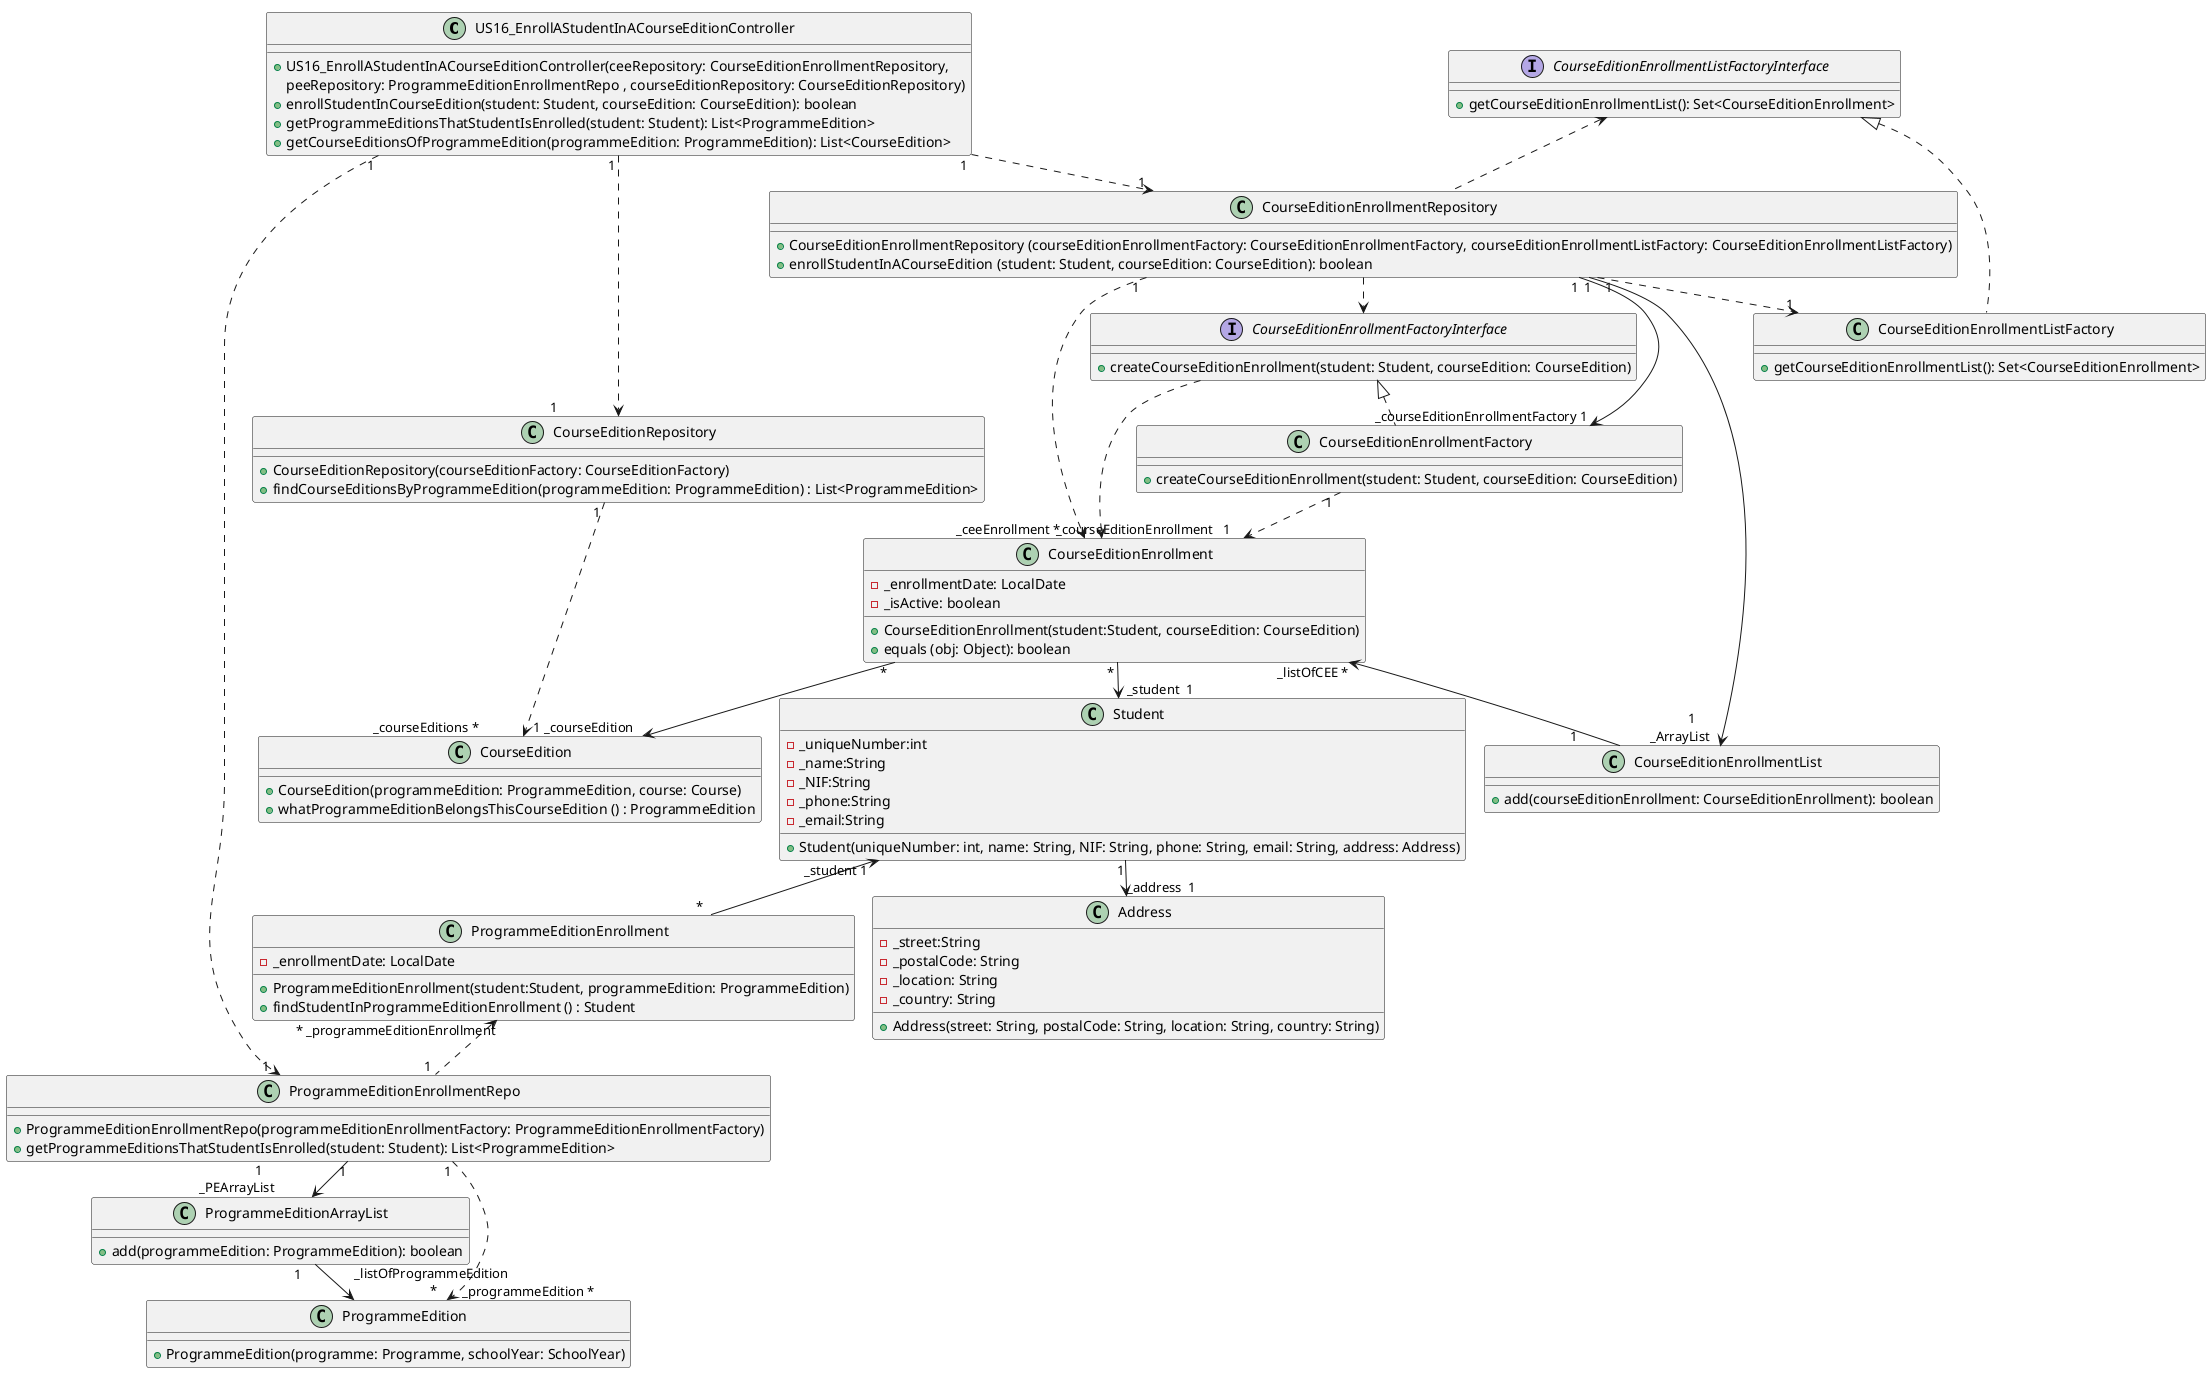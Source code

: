 @startuml
!pragma layout smetana

class US16_EnrollAStudentInACourseEditionController {
    +US16_EnrollAStudentInACourseEditionController(ceeRepository: CourseEditionEnrollmentRepository,
    peeRepository: ProgrammeEditionEnrollmentRepo , courseEditionRepository: CourseEditionRepository)
    +enrollStudentInCourseEdition(student: Student, courseEdition: CourseEdition): boolean
    +getProgrammeEditionsThatStudentIsEnrolled(student: Student): List<ProgrammeEdition>
    +getCourseEditionsOfProgrammeEdition(programmeEdition: ProgrammeEdition): List<CourseEdition>
}

class CourseEditionEnrollmentFactory{
    +createCourseEditionEnrollment(student: Student, courseEdition: CourseEdition)
}

class CourseEditionEnrollment {
    -_enrollmentDate: LocalDate
    - _isActive: boolean
    +CourseEditionEnrollment(student:Student, courseEdition: CourseEdition)
    +equals (obj: Object): boolean
}

class ProgrammeEditionArrayList{
    +add(programmeEdition: ProgrammeEdition): boolean
}

interface CourseEditionEnrollmentListFactoryInterface{
    +getCourseEditionEnrollmentList(): Set<CourseEditionEnrollment>
}

class CourseEditionEnrollmentListFactory {
    +getCourseEditionEnrollmentList(): Set<CourseEditionEnrollment>
}

interface CourseEditionEnrollmentFactoryInterface{
    +createCourseEditionEnrollment(student: Student, courseEdition: CourseEdition)
}

class CourseEditionEnrollmentRepository {
    +CourseEditionEnrollmentRepository (courseEditionEnrollmentFactory: CourseEditionEnrollmentFactory, courseEditionEnrollmentListFactory: CourseEditionEnrollmentListFactory)
    +enrollStudentInACourseEdition (student: Student, courseEdition: CourseEdition): boolean
}

class ProgrammeEditionEnrollment {
    -_enrollmentDate: LocalDate
    +ProgrammeEditionEnrollment(student:Student, programmeEdition: ProgrammeEdition)
    +findStudentInProgrammeEditionEnrollment () : Student
}

class CourseEditionEnrollmentList {
    +add(courseEditionEnrollment: CourseEditionEnrollment): boolean
}

class ProgrammeEditionEnrollmentRepo {
    +ProgrammeEditionEnrollmentRepo(programmeEditionEnrollmentFactory: ProgrammeEditionEnrollmentFactory)
    +getProgrammeEditionsThatStudentIsEnrolled(student: Student): List<ProgrammeEdition>
}

class Student {
    -_uniqueNumber:int
    -_name:String
    -_NIF:String
    -_phone:String
    -_email:String
    +Student(uniqueNumber: int, name: String, NIF: String, phone: String, email: String, address: Address)
}

class Address {
     -_street:String
     -_postalCode: String
     -_location: String
     -_country: String
     +Address(street: String, postalCode: String, location: String, country: String)
}

class CourseEdition {
    +CourseEdition(programmeEdition: ProgrammeEdition, course: Course)
    +whatProgrammeEditionBelongsThisCourseEdition () : ProgrammeEdition
}

class ProgrammeEdition {
    +ProgrammeEdition(programme: Programme, schoolYear: SchoolYear)
}

class CourseEditionRepository {
    +CourseEditionRepository(courseEditionFactory: CourseEditionFactory)
    +findCourseEditionsByProgrammeEdition(programmeEdition: ProgrammeEdition) : List<ProgrammeEdition>
}

CourseEdition "_courseEditions *             " <.u. "           1 " CourseEditionRepository
Student "  _student  1 " <-u- " * " CourseEditionEnrollment
CourseEditionEnrollment "    *  " --> " 1 _courseEdition   " CourseEdition
CourseEditionEnrollmentFactory "1  " ..> "_courseEditionEnrollment   1    "CourseEditionEnrollment
CourseEditionEnrollmentFactory "           _courseEditionEnrollmentFactory 1 " <-u- "  1" CourseEditionEnrollmentRepository
ProgrammeEditionEnrollment "      *  " -u-> "_student 1   " Student
ProgrammeEditionEnrollment " * _programmeEditionEnrollment" <.. "1 " ProgrammeEditionEnrollmentRepo
US16_EnrollAStudentInACourseEditionController "1 "..> "    1                  " CourseEditionRepository
US16_EnrollAStudentInACourseEditionController " 1 "..> "1   " ProgrammeEditionEnrollmentRepo
US16_EnrollAStudentInACourseEditionController "1 "..> "  1  " CourseEditionEnrollmentRepository
Address "_address  1 " <-u- "  1" Student
CourseEditionEnrollmentListFactory " 1 " <.u. "  1        " CourseEditionEnrollmentRepository
CourseEditionEnrollmentList "   1            " -u->  "_listOfCEE *" CourseEditionEnrollment
CourseEditionEnrollmentRepository " 1  " -u-> "     1\n _ArrayList   " CourseEditionEnrollmentList
CourseEditionEnrollmentRepository"   1  " ..> "    _ceeEnrollment *       "CourseEditionEnrollment
CourseEditionEnrollmentFactoryInterface <|.. CourseEditionEnrollmentFactory
CourseEditionEnrollmentListFactoryInterface <|.. CourseEditionEnrollmentListFactory
ProgrammeEditionEnrollmentRepo"1" --> "  1\n_PEArrayList           "ProgrammeEditionArrayList
ProgrammeEdition"_listOfProgrammeEdition\n *" <-u- "  1    "ProgrammeEditionArrayList
ProgrammeEditionEnrollmentRepo "1"..> "    _programmeEdition *"ProgrammeEdition
CourseEditionEnrollmentRepository .u.> CourseEditionEnrollmentListFactoryInterface
CourseEditionEnrollmentRepository ..> CourseEditionEnrollmentFactoryInterface
CourseEditionEnrollmentFactoryInterface ..> CourseEditionEnrollment

@enduml